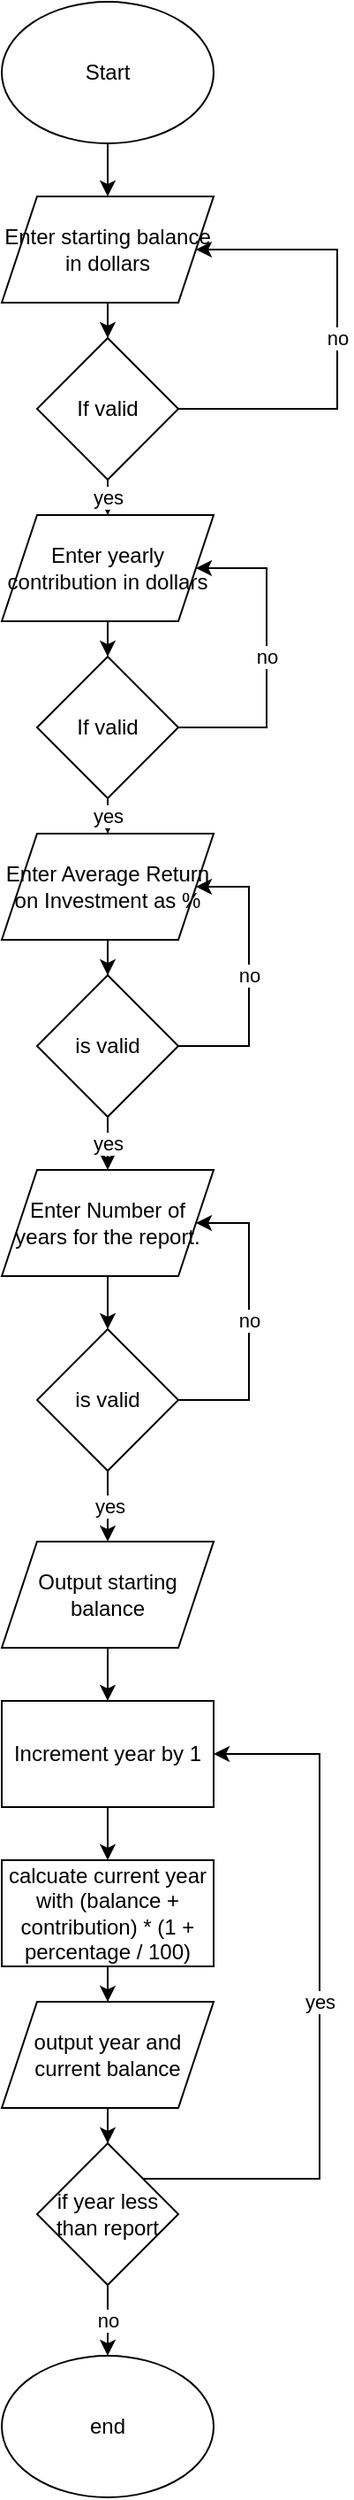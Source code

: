 <mxfile version="13.7.5" type="github"><diagram id="_g6xsc53EjaPLYKjs1A8" name="Page-1"><mxGraphModel dx="806" dy="490" grid="1" gridSize="10" guides="1" tooltips="1" connect="1" arrows="1" fold="1" page="1" pageScale="1" pageWidth="850" pageHeight="1100" math="0" shadow="0"><root><mxCell id="0"/><mxCell id="1" parent="0"/><mxCell id="OE6P56MTpjZuSWje-Ok7-1" style="edgeStyle=orthogonalEdgeStyle;rounded=0;orthogonalLoop=1;jettySize=auto;html=1;entryX=0.5;entryY=0;entryDx=0;entryDy=0;" edge="1" parent="1" source="OE6P56MTpjZuSWje-Ok7-2" target="OE6P56MTpjZuSWje-Ok7-4"><mxGeometry relative="1" as="geometry"/></mxCell><mxCell id="OE6P56MTpjZuSWje-Ok7-2" value="Start" style="ellipse;whiteSpace=wrap;html=1;" vertex="1" parent="1"><mxGeometry x="260" y="120" width="120" height="80" as="geometry"/></mxCell><mxCell id="OE6P56MTpjZuSWje-Ok7-3" style="edgeStyle=orthogonalEdgeStyle;rounded=0;orthogonalLoop=1;jettySize=auto;html=1;entryX=0.5;entryY=0;entryDx=0;entryDy=0;" edge="1" parent="1" source="OE6P56MTpjZuSWje-Ok7-4" target="OE6P56MTpjZuSWje-Ok7-7"><mxGeometry relative="1" as="geometry"/></mxCell><mxCell id="OE6P56MTpjZuSWje-Ok7-4" value="Enter starting balance in dollars" style="shape=parallelogram;perimeter=parallelogramPerimeter;whiteSpace=wrap;html=1;fixedSize=1;" vertex="1" parent="1"><mxGeometry x="260" y="230" width="120" height="60" as="geometry"/></mxCell><mxCell id="OE6P56MTpjZuSWje-Ok7-5" value="no" style="edgeStyle=orthogonalEdgeStyle;rounded=0;orthogonalLoop=1;jettySize=auto;html=1;" edge="1" parent="1" source="OE6P56MTpjZuSWje-Ok7-7"><mxGeometry relative="1" as="geometry"><mxPoint x="370" y="260" as="targetPoint"/><Array as="points"><mxPoint x="450" y="350"/><mxPoint x="450" y="260"/><mxPoint x="370" y="260"/></Array></mxGeometry></mxCell><mxCell id="OE6P56MTpjZuSWje-Ok7-6" value="yes" style="edgeStyle=orthogonalEdgeStyle;rounded=0;orthogonalLoop=1;jettySize=auto;html=1;entryX=0.5;entryY=0;entryDx=0;entryDy=0;" edge="1" parent="1" source="OE6P56MTpjZuSWje-Ok7-7" target="OE6P56MTpjZuSWje-Ok7-9"><mxGeometry relative="1" as="geometry"/></mxCell><mxCell id="OE6P56MTpjZuSWje-Ok7-7" value="If valid" style="rhombus;whiteSpace=wrap;html=1;" vertex="1" parent="1"><mxGeometry x="280" y="310" width="80" height="80" as="geometry"/></mxCell><mxCell id="OE6P56MTpjZuSWje-Ok7-8" value="" style="edgeStyle=orthogonalEdgeStyle;rounded=0;orthogonalLoop=1;jettySize=auto;html=1;" edge="1" parent="1" source="OE6P56MTpjZuSWje-Ok7-9" target="OE6P56MTpjZuSWje-Ok7-12"><mxGeometry relative="1" as="geometry"><Array as="points"><mxPoint x="320" y="490"/><mxPoint x="320" y="490"/></Array></mxGeometry></mxCell><mxCell id="OE6P56MTpjZuSWje-Ok7-9" value="Enter yearly contribution in dollars" style="shape=parallelogram;perimeter=parallelogramPerimeter;whiteSpace=wrap;html=1;fixedSize=1;" vertex="1" parent="1"><mxGeometry x="260" y="410" width="120" height="60" as="geometry"/></mxCell><mxCell id="OE6P56MTpjZuSWje-Ok7-10" value="no" style="edgeStyle=orthogonalEdgeStyle;rounded=0;orthogonalLoop=1;jettySize=auto;html=1;entryX=1;entryY=0.5;entryDx=0;entryDy=0;" edge="1" parent="1" source="OE6P56MTpjZuSWje-Ok7-12" target="OE6P56MTpjZuSWje-Ok7-9"><mxGeometry relative="1" as="geometry"><mxPoint x="450" y="440" as="targetPoint"/><Array as="points"><mxPoint x="410" y="530"/><mxPoint x="410" y="440"/></Array></mxGeometry></mxCell><mxCell id="OE6P56MTpjZuSWje-Ok7-11" value="yes" style="edgeStyle=orthogonalEdgeStyle;rounded=0;orthogonalLoop=1;jettySize=auto;html=1;entryX=0.5;entryY=0;entryDx=0;entryDy=0;" edge="1" parent="1" source="OE6P56MTpjZuSWje-Ok7-12" target="OE6P56MTpjZuSWje-Ok7-14"><mxGeometry relative="1" as="geometry"/></mxCell><mxCell id="OE6P56MTpjZuSWje-Ok7-12" value="If valid" style="rhombus;whiteSpace=wrap;html=1;" vertex="1" parent="1"><mxGeometry x="280" y="490" width="80" height="80" as="geometry"/></mxCell><mxCell id="OE6P56MTpjZuSWje-Ok7-13" style="edgeStyle=orthogonalEdgeStyle;rounded=0;orthogonalLoop=1;jettySize=auto;html=1;exitX=0.5;exitY=1;exitDx=0;exitDy=0;" edge="1" parent="1" source="OE6P56MTpjZuSWje-Ok7-14" target="OE6P56MTpjZuSWje-Ok7-17"><mxGeometry relative="1" as="geometry"><mxPoint x="319.647" y="680" as="targetPoint"/></mxGeometry></mxCell><mxCell id="OE6P56MTpjZuSWje-Ok7-14" value="Enter Average Return on Investment as %" style="shape=parallelogram;perimeter=parallelogramPerimeter;whiteSpace=wrap;html=1;fixedSize=1;" vertex="1" parent="1"><mxGeometry x="260" y="590" width="120" height="60" as="geometry"/></mxCell><mxCell id="OE6P56MTpjZuSWje-Ok7-15" value="no&lt;br&gt;" style="edgeStyle=orthogonalEdgeStyle;rounded=0;orthogonalLoop=1;jettySize=auto;html=1;entryX=1;entryY=0.5;entryDx=0;entryDy=0;" edge="1" parent="1" source="OE6P56MTpjZuSWje-Ok7-17" target="OE6P56MTpjZuSWje-Ok7-14"><mxGeometry relative="1" as="geometry"><mxPoint x="420" y="620" as="targetPoint"/><Array as="points"><mxPoint x="400" y="710"/><mxPoint x="400" y="620"/></Array></mxGeometry></mxCell><mxCell id="OE6P56MTpjZuSWje-Ok7-16" value="yes" style="edgeStyle=orthogonalEdgeStyle;rounded=0;orthogonalLoop=1;jettySize=auto;html=1;entryX=0.5;entryY=0;entryDx=0;entryDy=0;" edge="1" parent="1" source="OE6P56MTpjZuSWje-Ok7-17" target="OE6P56MTpjZuSWje-Ok7-19"><mxGeometry relative="1" as="geometry"/></mxCell><mxCell id="OE6P56MTpjZuSWje-Ok7-17" value="is valid" style="rhombus;whiteSpace=wrap;html=1;" vertex="1" parent="1"><mxGeometry x="279.997" y="670" width="80" height="80" as="geometry"/></mxCell><mxCell id="OE6P56MTpjZuSWje-Ok7-18" style="edgeStyle=orthogonalEdgeStyle;rounded=0;orthogonalLoop=1;jettySize=auto;html=1;" edge="1" parent="1" source="OE6P56MTpjZuSWje-Ok7-19" target="OE6P56MTpjZuSWje-Ok7-22"><mxGeometry relative="1" as="geometry"><mxPoint x="320" y="870" as="targetPoint"/></mxGeometry></mxCell><mxCell id="OE6P56MTpjZuSWje-Ok7-19" value="Enter Number of years for the report." style="shape=parallelogram;perimeter=parallelogramPerimeter;whiteSpace=wrap;html=1;fixedSize=1;" vertex="1" parent="1"><mxGeometry x="260" y="780" width="120" height="60" as="geometry"/></mxCell><mxCell id="OE6P56MTpjZuSWje-Ok7-20" value="no" style="edgeStyle=orthogonalEdgeStyle;rounded=0;orthogonalLoop=1;jettySize=auto;html=1;entryX=1;entryY=0.5;entryDx=0;entryDy=0;" edge="1" parent="1" source="OE6P56MTpjZuSWje-Ok7-22" target="OE6P56MTpjZuSWje-Ok7-19"><mxGeometry relative="1" as="geometry"><mxPoint x="380" y="810" as="targetPoint"/><Array as="points"><mxPoint x="400" y="910"/><mxPoint x="400" y="810"/></Array></mxGeometry></mxCell><mxCell id="OE6P56MTpjZuSWje-Ok7-21" value="yes" style="edgeStyle=orthogonalEdgeStyle;rounded=0;orthogonalLoop=1;jettySize=auto;html=1;" edge="1" parent="1" source="OE6P56MTpjZuSWje-Ok7-22"><mxGeometry relative="1" as="geometry"><mxPoint x="320" y="990" as="targetPoint"/></mxGeometry></mxCell><mxCell id="OE6P56MTpjZuSWje-Ok7-22" value="is valid" style="rhombus;whiteSpace=wrap;html=1;" vertex="1" parent="1"><mxGeometry x="280" y="870" width="80" height="80" as="geometry"/></mxCell><mxCell id="OE6P56MTpjZuSWje-Ok7-23" style="edgeStyle=orthogonalEdgeStyle;rounded=0;orthogonalLoop=1;jettySize=auto;html=1;entryX=0.5;entryY=0;entryDx=0;entryDy=0;" edge="1" parent="1" source="OE6P56MTpjZuSWje-Ok7-24" target="OE6P56MTpjZuSWje-Ok7-26"><mxGeometry relative="1" as="geometry"/></mxCell><mxCell id="OE6P56MTpjZuSWje-Ok7-24" value="Output starting balance" style="shape=parallelogram;perimeter=parallelogramPerimeter;whiteSpace=wrap;html=1;fixedSize=1;" vertex="1" parent="1"><mxGeometry x="260" y="990" width="120" height="60" as="geometry"/></mxCell><mxCell id="OE6P56MTpjZuSWje-Ok7-25" style="edgeStyle=orthogonalEdgeStyle;rounded=0;orthogonalLoop=1;jettySize=auto;html=1;entryX=0.5;entryY=0;entryDx=0;entryDy=0;" edge="1" parent="1" source="OE6P56MTpjZuSWje-Ok7-26" target="OE6P56MTpjZuSWje-Ok7-28"><mxGeometry relative="1" as="geometry"/></mxCell><mxCell id="OE6P56MTpjZuSWje-Ok7-26" value="Increment year by 1" style="rounded=0;whiteSpace=wrap;html=1;" vertex="1" parent="1"><mxGeometry x="260" y="1080" width="120" height="60" as="geometry"/></mxCell><mxCell id="OE6P56MTpjZuSWje-Ok7-27" style="edgeStyle=orthogonalEdgeStyle;rounded=0;orthogonalLoop=1;jettySize=auto;html=1;entryX=0.5;entryY=0;entryDx=0;entryDy=0;" edge="1" parent="1" source="OE6P56MTpjZuSWje-Ok7-28" target="OE6P56MTpjZuSWje-Ok7-34"><mxGeometry relative="1" as="geometry"/></mxCell><mxCell id="OE6P56MTpjZuSWje-Ok7-28" value="calcuate current year with (balance + contribution) * (1 + percentage / 100)" style="rounded=0;whiteSpace=wrap;html=1;" vertex="1" parent="1"><mxGeometry x="260" y="1170" width="120" height="60" as="geometry"/></mxCell><mxCell id="OE6P56MTpjZuSWje-Ok7-29" value="yes" style="edgeStyle=orthogonalEdgeStyle;rounded=0;orthogonalLoop=1;jettySize=auto;html=1;entryX=1;entryY=0.5;entryDx=0;entryDy=0;" edge="1" parent="1" source="OE6P56MTpjZuSWje-Ok7-31" target="OE6P56MTpjZuSWje-Ok7-26"><mxGeometry relative="1" as="geometry"><mxPoint x="430" y="1110" as="targetPoint"/><Array as="points"><mxPoint x="320" y="1350"/><mxPoint x="440" y="1350"/><mxPoint x="440" y="1110"/></Array></mxGeometry></mxCell><mxCell id="OE6P56MTpjZuSWje-Ok7-30" value="no" style="edgeStyle=orthogonalEdgeStyle;rounded=0;orthogonalLoop=1;jettySize=auto;html=1;entryX=0.5;entryY=0;entryDx=0;entryDy=0;" edge="1" parent="1" source="OE6P56MTpjZuSWje-Ok7-31" target="OE6P56MTpjZuSWje-Ok7-32"><mxGeometry relative="1" as="geometry"><mxPoint x="320" y="1380" as="targetPoint"/></mxGeometry></mxCell><mxCell id="OE6P56MTpjZuSWje-Ok7-31" value="if year less than report" style="rhombus;whiteSpace=wrap;html=1;" vertex="1" parent="1"><mxGeometry x="280" y="1330" width="80" height="80" as="geometry"/></mxCell><mxCell id="OE6P56MTpjZuSWje-Ok7-32" value="end" style="ellipse;whiteSpace=wrap;html=1;" vertex="1" parent="1"><mxGeometry x="260" y="1450" width="120" height="80" as="geometry"/></mxCell><mxCell id="OE6P56MTpjZuSWje-Ok7-33" style="edgeStyle=orthogonalEdgeStyle;rounded=0;orthogonalLoop=1;jettySize=auto;html=1;entryX=0.5;entryY=0;entryDx=0;entryDy=0;" edge="1" parent="1" source="OE6P56MTpjZuSWje-Ok7-34" target="OE6P56MTpjZuSWje-Ok7-31"><mxGeometry relative="1" as="geometry"/></mxCell><mxCell id="OE6P56MTpjZuSWje-Ok7-34" value="output year and current balance" style="shape=parallelogram;perimeter=parallelogramPerimeter;whiteSpace=wrap;html=1;fixedSize=1;" vertex="1" parent="1"><mxGeometry x="260" y="1250" width="120" height="60" as="geometry"/></mxCell></root></mxGraphModel></diagram></mxfile>